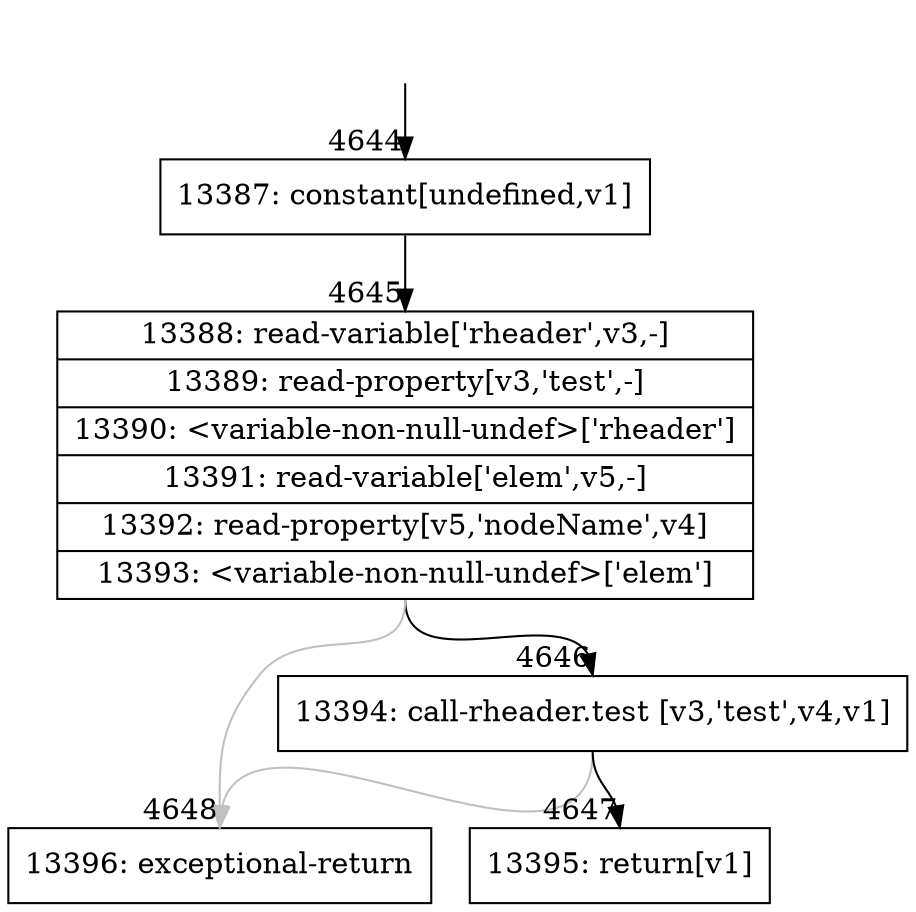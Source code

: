 digraph {
rankdir="TD"
BB_entry307[shape=none,label=""];
BB_entry307 -> BB4644 [tailport=s, headport=n, headlabel="    4644"]
BB4644 [shape=record label="{13387: constant[undefined,v1]}" ] 
BB4644 -> BB4645 [tailport=s, headport=n, headlabel="      4645"]
BB4645 [shape=record label="{13388: read-variable['rheader',v3,-]|13389: read-property[v3,'test',-]|13390: \<variable-non-null-undef\>['rheader']|13391: read-variable['elem',v5,-]|13392: read-property[v5,'nodeName',v4]|13393: \<variable-non-null-undef\>['elem']}" ] 
BB4645 -> BB4646 [tailport=s, headport=n, headlabel="      4646"]
BB4645 -> BB4648 [tailport=s, headport=n, color=gray, headlabel="      4648"]
BB4646 [shape=record label="{13394: call-rheader.test [v3,'test',v4,v1]}" ] 
BB4646 -> BB4647 [tailport=s, headport=n, headlabel="      4647"]
BB4646 -> BB4648 [tailport=s, headport=n, color=gray]
BB4647 [shape=record label="{13395: return[v1]}" ] 
BB4648 [shape=record label="{13396: exceptional-return}" ] 
//#$~ 4938
}
